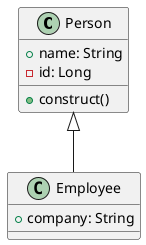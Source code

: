 @@startuml
' !includeurl https://raw.githubusercontent.com/inthepocket/plantuml-styles/master/styles.plantuml!0
class Person {
    + name: String
    - id: Long
    + construct()
}

class Employee {
    + company: String

}
Person <|-- Employee
@@enduml
